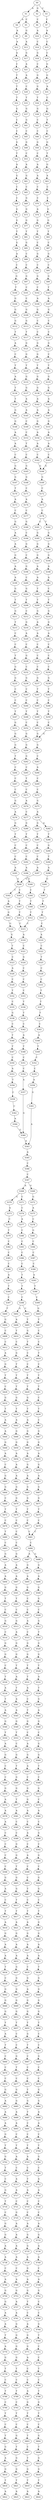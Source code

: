 strict digraph  {
	S0 -> S1 [ label = A ];
	S0 -> S2 [ label = G ];
	S0 -> S3 [ label = C ];
	S1 -> S4 [ label = A ];
	S1 -> S5 [ label = C ];
	S2 -> S6 [ label = C ];
	S3 -> S7 [ label = C ];
	S4 -> S8 [ label = A ];
	S5 -> S9 [ label = G ];
	S6 -> S10 [ label = A ];
	S7 -> S11 [ label = A ];
	S8 -> S12 [ label = A ];
	S9 -> S13 [ label = A ];
	S10 -> S14 [ label = C ];
	S11 -> S15 [ label = C ];
	S12 -> S16 [ label = A ];
	S13 -> S17 [ label = G ];
	S14 -> S18 [ label = G ];
	S15 -> S19 [ label = C ];
	S16 -> S20 [ label = C ];
	S17 -> S21 [ label = A ];
	S18 -> S22 [ label = C ];
	S19 -> S23 [ label = G ];
	S20 -> S24 [ label = T ];
	S21 -> S25 [ label = A ];
	S22 -> S26 [ label = G ];
	S23 -> S27 [ label = G ];
	S24 -> S28 [ label = T ];
	S25 -> S29 [ label = C ];
	S26 -> S30 [ label = G ];
	S27 -> S31 [ label = A ];
	S28 -> S32 [ label = T ];
	S29 -> S33 [ label = T ];
	S30 -> S34 [ label = T ];
	S31 -> S35 [ label = C ];
	S32 -> S36 [ label = G ];
	S33 -> S37 [ label = G ];
	S34 -> S38 [ label = G ];
	S35 -> S39 [ label = G ];
	S36 -> S40 [ label = C ];
	S37 -> S41 [ label = G ];
	S38 -> S42 [ label = C ];
	S39 -> S43 [ label = T ];
	S40 -> S44 [ label = C ];
	S41 -> S45 [ label = C ];
	S42 -> S46 [ label = C ];
	S43 -> S47 [ label = C ];
	S44 -> S48 [ label = G ];
	S45 -> S49 [ label = G ];
	S46 -> S50 [ label = G ];
	S47 -> S51 [ label = G ];
	S48 -> S52 [ label = T ];
	S49 -> S53 [ label = C ];
	S50 -> S54 [ label = C ];
	S51 -> S55 [ label = T ];
	S52 -> S56 [ label = A ];
	S53 -> S57 [ label = A ];
	S54 -> S58 [ label = A ];
	S55 -> S59 [ label = G ];
	S56 -> S60 [ label = G ];
	S57 -> S61 [ label = G ];
	S58 -> S62 [ label = A ];
	S59 -> S63 [ label = A ];
	S60 -> S64 [ label = C ];
	S61 -> S65 [ label = C ];
	S62 -> S66 [ label = C ];
	S63 -> S67 [ label = C ];
	S64 -> S68 [ label = C ];
	S65 -> S69 [ label = G ];
	S66 -> S70 [ label = C ];
	S67 -> S71 [ label = C ];
	S68 -> S72 [ label = G ];
	S69 -> S73 [ label = G ];
	S70 -> S74 [ label = A ];
	S71 -> S75 [ label = G ];
	S72 -> S76 [ label = G ];
	S73 -> S77 [ label = G ];
	S74 -> S78 [ label = G ];
	S75 -> S79 [ label = G ];
	S76 -> S80 [ label = T ];
	S77 -> S81 [ label = T ];
	S78 -> S82 [ label = T ];
	S79 -> S83 [ label = T ];
	S80 -> S84 [ label = G ];
	S81 -> S85 [ label = G ];
	S82 -> S86 [ label = C ];
	S83 -> S87 [ label = C ];
	S84 -> S88 [ label = A ];
	S85 -> S89 [ label = C ];
	S86 -> S90 [ label = G ];
	S87 -> S91 [ label = G ];
	S88 -> S92 [ label = C ];
	S89 -> S93 [ label = C ];
	S90 -> S94 [ label = C ];
	S91 -> S95 [ label = C ];
	S92 -> S96 [ label = G ];
	S93 -> S97 [ label = G ];
	S94 -> S98 [ label = G ];
	S95 -> S99 [ label = G ];
	S96 -> S100 [ label = T ];
	S97 -> S101 [ label = C ];
	S98 -> S102 [ label = C ];
	S99 -> S103 [ label = T ];
	S100 -> S104 [ label = G ];
	S101 -> S105 [ label = C ];
	S102 -> S106 [ label = A ];
	S103 -> S107 [ label = A ];
	S104 -> S108 [ label = G ];
	S105 -> S109 [ label = G ];
	S106 -> S110 [ label = G ];
	S107 -> S111 [ label = G ];
	S108 -> S112 [ label = G ];
	S109 -> S113 [ label = G ];
	S110 -> S114 [ label = C ];
	S111 -> S115 [ label = C ];
	S112 -> S116 [ label = T ];
	S113 -> S117 [ label = T ];
	S114 -> S118 [ label = C ];
	S115 -> S119 [ label = C ];
	S116 -> S120 [ label = A ];
	S117 -> S121 [ label = G ];
	S118 -> S122 [ label = G ];
	S119 -> S123 [ label = G ];
	S120 -> S124 [ label = C ];
	S121 -> S125 [ label = G ];
	S122 -> S126 [ label = G ];
	S123 -> S127 [ label = C ];
	S124 -> S128 [ label = T ];
	S125 -> S129 [ label = T ];
	S126 -> S130 [ label = T ];
	S127 -> S131 [ label = T ];
	S128 -> S132 [ label = A ];
	S129 -> S133 [ label = G ];
	S130 -> S134 [ label = G ];
	S131 -> S135 [ label = G ];
	S132 -> S136 [ label = T ];
	S133 -> S137 [ label = G ];
	S134 -> S138 [ label = G ];
	S135 -> S139 [ label = G ];
	S136 -> S140 [ label = T ];
	S137 -> S141 [ label = A ];
	S138 -> S142 [ label = A ];
	S139 -> S143 [ label = A ];
	S140 -> S144 [ label = G ];
	S141 -> S145 [ label = A ];
	S142 -> S146 [ label = A ];
	S143 -> S147 [ label = A ];
	S144 -> S148 [ label = G ];
	S145 -> S149 [ label = C ];
	S146 -> S150 [ label = G ];
	S147 -> S151 [ label = G ];
	S148 -> S152 [ label = A ];
	S149 -> S153 [ label = C ];
	S150 -> S154 [ label = A ];
	S151 -> S155 [ label = A ];
	S152 -> S156 [ label = A ];
	S153 -> S157 [ label = T ];
	S154 -> S158 [ label = A ];
	S155 -> S159 [ label = A ];
	S156 -> S160 [ label = C ];
	S157 -> S161 [ label = C ];
	S158 -> S162 [ label = C ];
	S159 -> S163 [ label = C ];
	S160 -> S164 [ label = G ];
	S161 -> S165 [ label = G ];
	S162 -> S166 [ label = G ];
	S163 -> S166 [ label = G ];
	S164 -> S167 [ label = G ];
	S165 -> S168 [ label = G ];
	S166 -> S169 [ label = G ];
	S167 -> S170 [ label = T ];
	S168 -> S171 [ label = C ];
	S169 -> S172 [ label = C ];
	S170 -> S173 [ label = A ];
	S171 -> S174 [ label = A ];
	S172 -> S175 [ label = A ];
	S173 -> S176 [ label = C ];
	S174 -> S177 [ label = C ];
	S175 -> S178 [ label = C ];
	S176 -> S179 [ label = G ];
	S177 -> S180 [ label = G ];
	S178 -> S181 [ label = C ];
	S178 -> S182 [ label = T ];
	S179 -> S183 [ label = A ];
	S180 -> S184 [ label = C ];
	S181 -> S185 [ label = G ];
	S182 -> S186 [ label = G ];
	S183 -> S187 [ label = A ];
	S184 -> S188 [ label = G ];
	S185 -> S189 [ label = G ];
	S186 -> S190 [ label = G ];
	S187 -> S191 [ label = G ];
	S188 -> S192 [ label = C ];
	S189 -> S193 [ label = G ];
	S190 -> S194 [ label = G ];
	S191 -> S195 [ label = A ];
	S192 -> S196 [ label = G ];
	S193 -> S197 [ label = A ];
	S194 -> S198 [ label = A ];
	S195 -> S199 [ label = A ];
	S196 -> S200 [ label = C ];
	S197 -> S201 [ label = A ];
	S198 -> S202 [ label = A ];
	S199 -> S203 [ label = G ];
	S200 -> S204 [ label = G ];
	S201 -> S205 [ label = T ];
	S202 -> S206 [ label = C ];
	S203 -> S207 [ label = T ];
	S204 -> S208 [ label = T ];
	S205 -> S209 [ label = T ];
	S206 -> S210 [ label = T ];
	S207 -> S211 [ label = G ];
	S208 -> S212 [ label = C ];
	S209 -> S213 [ label = G ];
	S210 -> S214 [ label = G ];
	S211 -> S215 [ label = T ];
	S212 -> S216 [ label = G ];
	S213 -> S217 [ label = A ];
	S214 -> S218 [ label = G ];
	S215 -> S219 [ label = C ];
	S216 -> S220 [ label = A ];
	S217 -> S221 [ label = A ];
	S218 -> S222 [ label = A ];
	S219 -> S223 [ label = C ];
	S220 -> S224 [ label = C ];
	S221 -> S225 [ label = C ];
	S222 -> S226 [ label = C ];
	S223 -> S227 [ label = T ];
	S224 -> S228 [ label = G ];
	S225 -> S229 [ label = C ];
	S226 -> S230 [ label = C ];
	S227 -> S231 [ label = G ];
	S228 -> S232 [ label = C ];
	S229 -> S233 [ label = C ];
	S230 -> S234 [ label = C ];
	S231 -> S235 [ label = G ];
	S232 -> S236 [ label = G ];
	S233 -> S237 [ label = G ];
	S234 -> S238 [ label = G ];
	S235 -> S239 [ label = C ];
	S236 -> S240 [ label = C ];
	S237 -> S241 [ label = T ];
	S238 -> S242 [ label = T ];
	S239 -> S243 [ label = C ];
	S240 -> S244 [ label = C ];
	S241 -> S245 [ label = C ];
	S242 -> S246 [ label = C ];
	S243 -> S247 [ label = T ];
	S244 -> S248 [ label = T ];
	S245 -> S249 [ label = T ];
	S246 -> S250 [ label = T ];
	S247 -> S251 [ label = G ];
	S248 -> S252 [ label = C ];
	S249 -> S253 [ label = C ];
	S250 -> S254 [ label = C ];
	S251 -> S255 [ label = G ];
	S252 -> S256 [ label = G ];
	S253 -> S257 [ label = G ];
	S254 -> S257 [ label = G ];
	S255 -> S258 [ label = G ];
	S256 -> S259 [ label = G ];
	S257 -> S260 [ label = G ];
	S258 -> S261 [ label = T ];
	S259 -> S262 [ label = G ];
	S260 -> S263 [ label = C ];
	S261 -> S264 [ label = C ];
	S262 -> S265 [ label = C ];
	S263 -> S266 [ label = A ];
	S264 -> S267 [ label = C ];
	S265 -> S268 [ label = T ];
	S266 -> S269 [ label = C ];
	S267 -> S270 [ label = C ];
	S268 -> S271 [ label = C ];
	S269 -> S272 [ label = C ];
	S270 -> S273 [ label = G ];
	S271 -> S274 [ label = A ];
	S272 -> S275 [ label = G ];
	S273 -> S276 [ label = A ];
	S274 -> S277 [ label = C ];
	S275 -> S278 [ label = A ];
	S276 -> S279 [ label = G ];
	S277 -> S280 [ label = G ];
	S278 -> S281 [ label = G ];
	S278 -> S282 [ label = A ];
	S279 -> S283 [ label = T ];
	S280 -> S284 [ label = T ];
	S281 -> S285 [ label = T ];
	S282 -> S286 [ label = T ];
	S283 -> S287 [ label = C ];
	S284 -> S288 [ label = C ];
	S285 -> S289 [ label = C ];
	S286 -> S290 [ label = G ];
	S287 -> S291 [ label = C ];
	S288 -> S292 [ label = C ];
	S289 -> S293 [ label = C ];
	S290 -> S294 [ label = T ];
	S291 -> S295 [ label = A ];
	S292 -> S296 [ label = A ];
	S293 -> S297 [ label = A ];
	S294 -> S298 [ label = A ];
	S295 -> S299 [ label = G ];
	S296 -> S300 [ label = G ];
	S297 -> S299 [ label = G ];
	S298 -> S301 [ label = G ];
	S299 -> S302 [ label = T ];
	S299 -> S303 [ label = C ];
	S300 -> S304 [ label = C ];
	S301 -> S305 [ label = T ];
	S302 -> S306 [ label = A ];
	S303 -> S307 [ label = T ];
	S304 -> S308 [ label = T ];
	S305 -> S309 [ label = T ];
	S306 -> S310 [ label = G ];
	S307 -> S311 [ label = T ];
	S308 -> S312 [ label = T ];
	S309 -> S313 [ label = T ];
	S310 -> S314 [ label = G ];
	S311 -> S315 [ label = C ];
	S312 -> S315 [ label = C ];
	S313 -> S316 [ label = C ];
	S314 -> S317 [ label = G ];
	S315 -> S318 [ label = A ];
	S316 -> S319 [ label = A ];
	S317 -> S320 [ label = T ];
	S318 -> S321 [ label = C ];
	S319 -> S322 [ label = C ];
	S320 -> S323 [ label = C ];
	S321 -> S324 [ label = G ];
	S322 -> S325 [ label = T ];
	S323 -> S326 [ label = A ];
	S324 -> S327 [ label = C ];
	S325 -> S328 [ label = C ];
	S326 -> S329 [ label = C ];
	S327 -> S330 [ label = C ];
	S328 -> S331 [ label = C ];
	S329 -> S332 [ label = T ];
	S330 -> S333 [ label = C ];
	S331 -> S334 [ label = T ];
	S332 -> S335 [ label = C ];
	S333 -> S336 [ label = T ];
	S334 -> S337 [ label = T ];
	S335 -> S338 [ label = G ];
	S336 -> S339 [ label = T ];
	S337 -> S340 [ label = T ];
	S338 -> S341 [ label = C ];
	S339 -> S342 [ label = C ];
	S340 -> S343 [ label = C ];
	S341 -> S344 [ label = T ];
	S342 -> S345 [ label = A ];
	S343 -> S346 [ label = A ];
	S344 -> S347 [ label = T ];
	S345 -> S348 [ label = T ];
	S346 -> S349 [ label = T ];
	S347 -> S350 [ label = C ];
	S348 -> S351 [ label = C ];
	S349 -> S352 [ label = C ];
	S350 -> S353 [ label = A ];
	S351 -> S354 [ label = C ];
	S352 -> S355 [ label = C ];
	S353 -> S356 [ label = T ];
	S354 -> S357 [ label = A ];
	S355 -> S358 [ label = A ];
	S356 -> S359 [ label = C ];
	S357 -> S360 [ label = G ];
	S358 -> S361 [ label = G ];
	S359 -> S362 [ label = C ];
	S360 -> S363 [ label = A ];
	S361 -> S363 [ label = A ];
	S362 -> S364 [ label = A ];
	S363 -> S365 [ label = A ];
	S364 -> S360 [ label = G ];
	S365 -> S366 [ label = C ];
	S366 -> S367 [ label = C ];
	S367 -> S368 [ label = A ];
	S367 -> S369 [ label = G ];
	S368 -> S370 [ label = G ];
	S368 -> S371 [ label = C ];
	S369 -> S372 [ label = G ];
	S370 -> S373 [ label = A ];
	S371 -> S374 [ label = C ];
	S372 -> S375 [ label = A ];
	S373 -> S376 [ label = C ];
	S374 -> S377 [ label = A ];
	S375 -> S378 [ label = C ];
	S376 -> S379 [ label = T ];
	S377 -> S380 [ label = C ];
	S378 -> S381 [ label = G ];
	S379 -> S382 [ label = C ];
	S380 -> S383 [ label = C ];
	S381 -> S384 [ label = C ];
	S382 -> S385 [ label = C ];
	S383 -> S386 [ label = C ];
	S384 -> S387 [ label = C ];
	S385 -> S388 [ label = C ];
	S386 -> S389 [ label = C ];
	S387 -> S390 [ label = C ];
	S388 -> S391 [ label = A ];
	S389 -> S392 [ label = T ];
	S390 -> S393 [ label = A ];
	S391 -> S394 [ label = T ];
	S392 -> S395 [ label = T ];
	S393 -> S396 [ label = T ];
	S394 -> S397 [ label = C ];
	S395 -> S398 [ label = C ];
	S396 -> S399 [ label = C ];
	S397 -> S400 [ label = T ];
	S398 -> S401 [ label = C ];
	S398 -> S402 [ label = G ];
	S399 -> S403 [ label = G ];
	S400 -> S404 [ label = G ];
	S401 -> S405 [ label = T ];
	S402 -> S406 [ label = A ];
	S403 -> S407 [ label = T ];
	S404 -> S408 [ label = C ];
	S405 -> S409 [ label = G ];
	S406 -> S410 [ label = T ];
	S407 -> S411 [ label = C ];
	S408 -> S412 [ label = C ];
	S409 -> S413 [ label = T ];
	S410 -> S414 [ label = C ];
	S411 -> S415 [ label = C ];
	S412 -> S416 [ label = A ];
	S413 -> S417 [ label = C ];
	S414 -> S418 [ label = G ];
	S415 -> S419 [ label = T ];
	S416 -> S420 [ label = G ];
	S417 -> S421 [ label = C ];
	S418 -> S422 [ label = T ];
	S419 -> S423 [ label = C ];
	S420 -> S424 [ label = T ];
	S421 -> S425 [ label = T ];
	S422 -> S426 [ label = T ];
	S423 -> S427 [ label = T ];
	S424 -> S428 [ label = C ];
	S425 -> S429 [ label = T ];
	S426 -> S430 [ label = T ];
	S427 -> S431 [ label = T ];
	S428 -> S432 [ label = G ];
	S429 -> S433 [ label = G ];
	S430 -> S434 [ label = G ];
	S431 -> S435 [ label = C ];
	S432 -> S436 [ label = T ];
	S433 -> S437 [ label = T ];
	S434 -> S438 [ label = T ];
	S435 -> S439 [ label = T ];
	S436 -> S440 [ label = A ];
	S437 -> S441 [ label = A ];
	S438 -> S442 [ label = A ];
	S439 -> S443 [ label = C ];
	S440 -> S444 [ label = A ];
	S441 -> S445 [ label = G ];
	S442 -> S446 [ label = G ];
	S443 -> S447 [ label = G ];
	S444 -> S448 [ label = G ];
	S445 -> S449 [ label = G ];
	S446 -> S450 [ label = G ];
	S447 -> S451 [ label = G ];
	S448 -> S452 [ label = A ];
	S449 -> S453 [ label = A ];
	S450 -> S454 [ label = A ];
	S451 -> S455 [ label = A ];
	S452 -> S456 [ label = C ];
	S453 -> S457 [ label = G ];
	S454 -> S458 [ label = A ];
	S455 -> S459 [ label = G ];
	S456 -> S460 [ label = G ];
	S457 -> S461 [ label = A ];
	S458 -> S462 [ label = A ];
	S459 -> S463 [ label = A ];
	S460 -> S464 [ label = G ];
	S461 -> S465 [ label = G ];
	S462 -> S466 [ label = G ];
	S463 -> S467 [ label = G ];
	S464 -> S468 [ label = C ];
	S465 -> S469 [ label = G ];
	S466 -> S470 [ label = G ];
	S467 -> S471 [ label = G ];
	S468 -> S472 [ label = T ];
	S469 -> S473 [ label = T ];
	S470 -> S474 [ label = T ];
	S471 -> S475 [ label = T ];
	S472 -> S476 [ label = C ];
	S473 -> S477 [ label = C ];
	S474 -> S478 [ label = C ];
	S475 -> S479 [ label = C ];
	S476 -> S480 [ label = T ];
	S477 -> S481 [ label = C ];
	S478 -> S482 [ label = C ];
	S479 -> S481 [ label = C ];
	S480 -> S483 [ label = C ];
	S481 -> S484 [ label = C ];
	S482 -> S485 [ label = C ];
	S483 -> S486 [ label = G ];
	S484 -> S487 [ label = A ];
	S484 -> S488 [ label = G ];
	S485 -> S489 [ label = G ];
	S486 -> S490 [ label = A ];
	S487 -> S491 [ label = G ];
	S488 -> S492 [ label = G ];
	S489 -> S493 [ label = A ];
	S490 -> S494 [ label = A ];
	S491 -> S495 [ label = A ];
	S492 -> S496 [ label = A ];
	S493 -> S497 [ label = A ];
	S494 -> S498 [ label = G ];
	S495 -> S499 [ label = G ];
	S496 -> S500 [ label = G ];
	S497 -> S501 [ label = G ];
	S498 -> S502 [ label = T ];
	S499 -> S503 [ label = C ];
	S500 -> S504 [ label = G ];
	S501 -> S505 [ label = T ];
	S502 -> S506 [ label = C ];
	S503 -> S507 [ label = C ];
	S504 -> S508 [ label = C ];
	S505 -> S509 [ label = C ];
	S506 -> S510 [ label = G ];
	S507 -> S511 [ label = A ];
	S508 -> S512 [ label = G ];
	S509 -> S513 [ label = G ];
	S510 -> S514 [ label = C ];
	S511 -> S515 [ label = C ];
	S512 -> S516 [ label = T ];
	S513 -> S517 [ label = A ];
	S514 -> S518 [ label = G ];
	S515 -> S519 [ label = G ];
	S516 -> S520 [ label = G ];
	S517 -> S521 [ label = G ];
	S518 -> S522 [ label = G ];
	S519 -> S523 [ label = G ];
	S520 -> S524 [ label = G ];
	S521 -> S525 [ label = G ];
	S522 -> S526 [ label = C ];
	S523 -> S527 [ label = T ];
	S524 -> S528 [ label = T ];
	S525 -> S529 [ label = T ];
	S526 -> S530 [ label = T ];
	S527 -> S531 [ label = T ];
	S528 -> S532 [ label = A ];
	S529 -> S533 [ label = A ];
	S530 -> S534 [ label = A ];
	S531 -> S535 [ label = A ];
	S532 -> S536 [ label = T ];
	S533 -> S537 [ label = T ];
	S534 -> S538 [ label = T ];
	S535 -> S539 [ label = C ];
	S536 -> S540 [ label = G ];
	S537 -> S541 [ label = A ];
	S538 -> S542 [ label = A ];
	S539 -> S543 [ label = T ];
	S540 -> S544 [ label = A ];
	S541 -> S545 [ label = A ];
	S542 -> S546 [ label = G ];
	S543 -> S547 [ label = G ];
	S544 -> S548 [ label = G ];
	S545 -> S549 [ label = G ];
	S546 -> S550 [ label = T ];
	S547 -> S551 [ label = C ];
	S548 -> S552 [ label = C ];
	S549 -> S553 [ label = T ];
	S550 -> S554 [ label = A ];
	S551 -> S555 [ label = A ];
	S552 -> S556 [ label = G ];
	S553 -> S557 [ label = C ];
	S554 -> S558 [ label = G ];
	S555 -> S559 [ label = G ];
	S556 -> S560 [ label = G ];
	S557 -> S561 [ label = G ];
	S558 -> S562 [ label = C ];
	S559 -> S563 [ label = A ];
	S560 -> S564 [ label = T ];
	S561 -> S565 [ label = T ];
	S562 -> S566 [ label = C ];
	S563 -> S567 [ label = C ];
	S564 -> S568 [ label = C ];
	S565 -> S569 [ label = G ];
	S566 -> S570 [ label = G ];
	S567 -> S571 [ label = G ];
	S568 -> S572 [ label = G ];
	S569 -> S573 [ label = G ];
	S570 -> S574 [ label = A ];
	S571 -> S575 [ label = G ];
	S572 -> S576 [ label = C ];
	S573 -> S577 [ label = T ];
	S574 -> S578 [ label = A ];
	S575 -> S579 [ label = A ];
	S576 -> S580 [ label = A ];
	S577 -> S581 [ label = A ];
	S578 -> S582 [ label = A ];
	S579 -> S583 [ label = C ];
	S580 -> S584 [ label = C ];
	S581 -> S585 [ label = C ];
	S582 -> S586 [ label = C ];
	S583 -> S587 [ label = A ];
	S584 -> S588 [ label = G ];
	S585 -> S589 [ label = C ];
	S586 -> S590 [ label = C ];
	S587 -> S591 [ label = C ];
	S588 -> S592 [ label = C ];
	S589 -> S593 [ label = G ];
	S590 -> S594 [ label = C ];
	S591 -> S595 [ label = A ];
	S592 -> S596 [ label = G ];
	S593 -> S597 [ label = G ];
	S594 -> S598 [ label = C ];
	S595 -> S599 [ label = C ];
	S596 -> S600 [ label = C ];
	S597 -> S601 [ label = T ];
	S598 -> S602 [ label = G ];
	S599 -> S603 [ label = C ];
	S600 -> S604 [ label = G ];
	S601 -> S605 [ label = G ];
	S602 -> S606 [ label = A ];
	S603 -> S607 [ label = T ];
	S604 -> S608 [ label = G ];
	S605 -> S609 [ label = G ];
	S606 -> S610 [ label = C ];
	S607 -> S611 [ label = C ];
	S608 -> S612 [ label = C ];
	S609 -> S613 [ label = T ];
	S610 -> S614 [ label = T ];
	S611 -> S615 [ label = T ];
	S612 -> S616 [ label = T ];
	S613 -> S617 [ label = T ];
	S614 -> S618 [ label = A ];
	S615 -> S619 [ label = A ];
	S616 -> S620 [ label = G ];
	S617 -> S621 [ label = A ];
	S618 -> S622 [ label = G ];
	S619 -> S623 [ label = G ];
	S620 -> S624 [ label = G ];
	S621 -> S625 [ label = G ];
	S622 -> S626 [ label = A ];
	S623 -> S627 [ label = A ];
	S624 -> S628 [ label = A ];
	S625 -> S629 [ label = A ];
	S626 -> S630 [ label = A ];
	S627 -> S631 [ label = A ];
	S628 -> S632 [ label = A ];
	S629 -> S633 [ label = A ];
	S630 -> S634 [ label = T ];
	S631 -> S635 [ label = C ];
	S632 -> S636 [ label = T ];
	S633 -> S637 [ label = G ];
	S634 -> S638 [ label = C ];
	S635 -> S639 [ label = G ];
	S636 -> S640 [ label = G ];
	S637 -> S641 [ label = G ];
	S638 -> S642 [ label = G ];
	S639 -> S643 [ label = A ];
	S640 -> S644 [ label = G ];
	S641 -> S645 [ label = G ];
	S642 -> S646 [ label = G ];
	S643 -> S647 [ label = G ];
	S644 -> S648 [ label = G ];
	S645 -> S649 [ label = G ];
	S646 -> S650 [ label = G ];
	S647 -> S651 [ label = G ];
	S648 -> S652 [ label = G ];
	S649 -> S653 [ label = G ];
	S650 -> S654 [ label = T ];
	S651 -> S655 [ label = T ];
	S652 -> S656 [ label = T ];
	S653 -> S657 [ label = T ];
	S654 -> S658 [ label = A ];
	S655 -> S659 [ label = G ];
	S656 -> S660 [ label = C ];
	S657 -> S661 [ label = C ];
	S658 -> S662 [ label = T ];
	S659 -> S663 [ label = T ];
	S660 -> S664 [ label = C ];
	S661 -> S665 [ label = C ];
	S662 -> S666 [ label = C ];
	S663 -> S667 [ label = C ];
	S664 -> S668 [ label = G ];
	S665 -> S669 [ label = G ];
	S666 -> S670 [ label = C ];
	S667 -> S671 [ label = C ];
	S668 -> S672 [ label = C ];
	S669 -> S673 [ label = T ];
	S670 -> S674 [ label = C ];
	S671 -> S675 [ label = C ];
	S672 -> S676 [ label = C ];
	S673 -> S677 [ label = C ];
	S674 -> S678 [ label = G ];
	S675 -> S679 [ label = T ];
	S676 -> S680 [ label = G ];
	S677 -> S681 [ label = G ];
	S678 -> S682 [ label = A ];
	S679 -> S683 [ label = G ];
	S680 -> S684 [ label = G ];
	S681 -> S685 [ label = G ];
	S682 -> S686 [ label = A ];
	S683 -> S687 [ label = T ];
	S684 -> S688 [ label = A ];
	S685 -> S689 [ label = A ];
	S686 -> S690 [ label = A ];
	S687 -> S691 [ label = C ];
	S688 -> S692 [ label = A ];
	S689 -> S693 [ label = A ];
	S690 -> S694 [ label = G ];
	S691 -> S695 [ label = C ];
	S692 -> S696 [ label = C ];
	S693 -> S697 [ label = C ];
	S694 -> S698 [ label = T ];
	S695 -> S699 [ label = T ];
	S696 -> S700 [ label = T ];
	S697 -> S701 [ label = T ];
	S698 -> S702 [ label = G ];
	S699 -> S703 [ label = A ];
	S700 -> S704 [ label = G ];
	S701 -> S705 [ label = A ];
	S702 -> S706 [ label = T ];
	S703 -> S707 [ label = C ];
	S704 -> S708 [ label = C ];
	S705 -> S709 [ label = C ];
	S706 -> S710 [ label = C ];
	S707 -> S711 [ label = T ];
	S708 -> S712 [ label = A ];
	S709 -> S713 [ label = A ];
	S710 -> S714 [ label = G ];
	S711 -> S715 [ label = A ];
	S712 -> S716 [ label = A ];
	S713 -> S717 [ label = A ];
	S714 -> S718 [ label = T ];
	S715 -> S719 [ label = C ];
	S716 -> S720 [ label = C ];
	S717 -> S721 [ label = C ];
	S718 -> S722 [ label = C ];
	S719 -> S723 [ label = C ];
	S720 -> S724 [ label = C ];
	S721 -> S725 [ label = G ];
	S722 -> S726 [ label = G ];
	S723 -> S727 [ label = A ];
	S724 -> S728 [ label = A ];
	S725 -> S729 [ label = A ];
	S726 -> S730 [ label = G ];
	S727 -> S731 [ label = G ];
	S728 -> S732 [ label = G ];
	S729 -> S733 [ label = A ];
	S730 -> S734 [ label = A ];
	S731 -> S735 [ label = G ];
	S732 -> S736 [ label = A ];
	S733 -> S737 [ label = A ];
	S734 -> S738 [ label = A ];
	S735 -> S739 [ label = A ];
	S736 -> S740 [ label = A ];
	S737 -> S741 [ label = A ];
	S738 -> S742 [ label = C ];
	S739 -> S743 [ label = G ];
	S740 -> S744 [ label = C ];
	S741 -> S745 [ label = C ];
	S742 -> S746 [ label = A ];
	S743 -> S747 [ label = A ];
	S744 -> S748 [ label = A ];
	S745 -> S749 [ label = A ];
	S746 -> S750 [ label = G ];
	S747 -> S751 [ label = G ];
	S748 -> S752 [ label = G ];
	S749 -> S753 [ label = G ];
	S750 -> S754 [ label = G ];
	S751 -> S755 [ label = T ];
	S752 -> S756 [ label = C ];
	S753 -> S757 [ label = A ];
	S754 -> S758 [ label = A ];
	S755 -> S759 [ label = C ];
	S756 -> S760 [ label = C ];
	S757 -> S761 [ label = A ];
	S758 -> S762 [ label = A ];
	S759 -> S763 [ label = A ];
	S760 -> S764 [ label = G ];
	S761 -> S765 [ label = G ];
	S762 -> S766 [ label = T ];
	S763 -> S767 [ label = G ];
	S764 -> S768 [ label = T ];
	S765 -> S769 [ label = G ];
	S766 -> S770 [ label = A ];
	S767 -> S771 [ label = G ];
	S768 -> S772 [ label = C ];
	S769 -> S773 [ label = G ];
	S770 -> S774 [ label = G ];
	S771 -> S775 [ label = A ];
	S772 -> S776 [ label = C ];
	S773 -> S777 [ label = G ];
	S774 -> S778 [ label = T ];
	S775 -> S779 [ label = C ];
	S776 -> S780 [ label = T ];
	S777 -> S781 [ label = T ];
	S778 -> S782 [ label = C ];
	S779 -> S783 [ label = C ];
	S780 -> S784 [ label = C ];
	S781 -> S785 [ label = C ];
	S782 -> S786 [ label = T ];
	S783 -> S787 [ label = A ];
	S784 -> S788 [ label = T ];
	S785 -> S789 [ label = T ];
	S786 -> S790 [ label = C ];
	S787 -> S791 [ label = G ];
	S788 -> S792 [ label = G ];
	S789 -> S793 [ label = C ];
	S790 -> S794 [ label = T ];
	S791 -> S795 [ label = T ];
	S792 -> S796 [ label = T ];
	S793 -> S797 [ label = T ];
	S794 -> S798 [ label = C ];
	S795 -> S799 [ label = C ];
	S796 -> S800 [ label = C ];
	S797 -> S801 [ label = C ];
	S798 -> S802 [ label = T ];
	S799 -> S803 [ label = T ];
	S800 -> S804 [ label = G ];
	S801 -> S805 [ label = G ];
	S802 -> S806 [ label = G ];
	S803 -> S807 [ label = C ];
	S804 -> S808 [ label = T ];
	S805 -> S809 [ label = T ];
	S806 -> S810 [ label = A ];
	S807 -> S811 [ label = T ];
	S808 -> S812 [ label = G ];
	S809 -> S813 [ label = G ];
	S810 -> S814 [ label = G ];
	S811 -> S815 [ label = G ];
	S812 -> S816 [ label = G ];
	S813 -> S817 [ label = G ];
	S814 -> S818 [ label = T ];
	S815 -> S819 [ label = T ];
	S816 -> S820 [ label = T ];
	S817 -> S821 [ label = T ];
	S818 -> S822 [ label = A ];
	S819 -> S823 [ label = A ];
	S820 -> S824 [ label = A ];
	S821 -> S825 [ label = A ];
}
